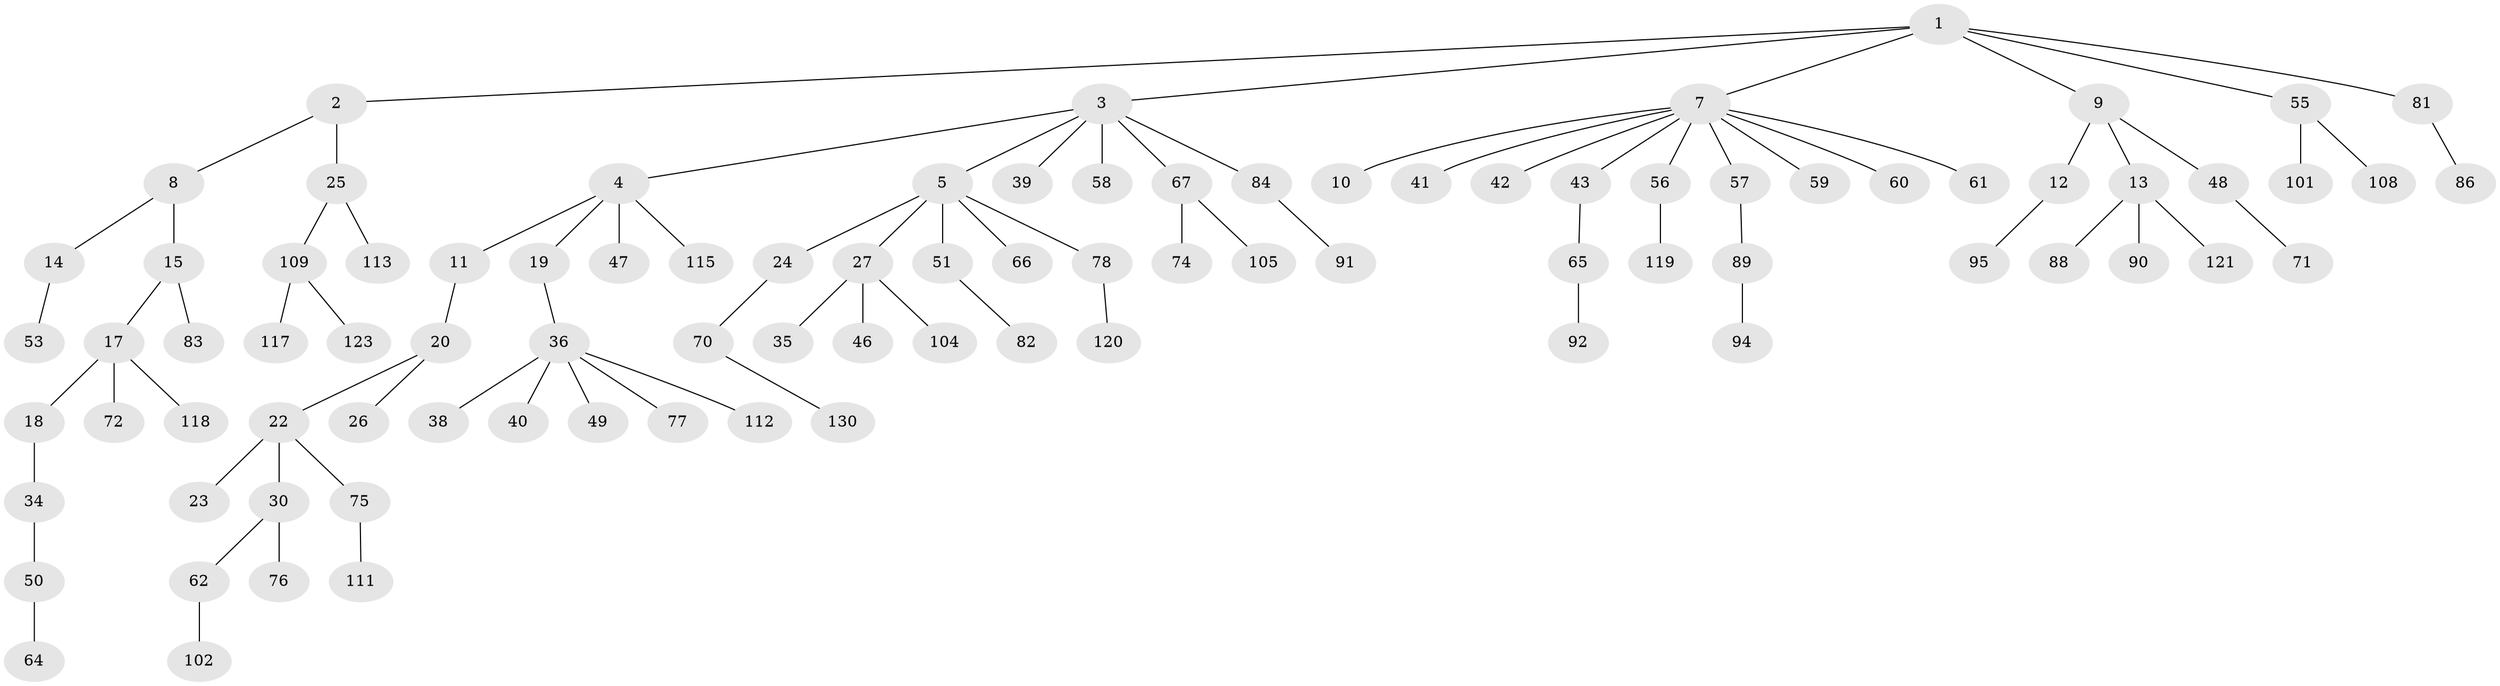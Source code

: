 // Generated by graph-tools (version 1.1) at 2025/52/02/27/25 19:52:10]
// undirected, 90 vertices, 89 edges
graph export_dot {
graph [start="1"]
  node [color=gray90,style=filled];
  1 [super="+68"];
  2;
  3 [super="+6"];
  4 [super="+33"];
  5 [super="+21"];
  7 [super="+29"];
  8 [super="+114"];
  9 [super="+32"];
  10 [super="+132"];
  11 [super="+106"];
  12;
  13 [super="+31"];
  14 [super="+134"];
  15 [super="+16"];
  17 [super="+79"];
  18;
  19;
  20;
  22 [super="+52"];
  23 [super="+98"];
  24;
  25 [super="+131"];
  26 [super="+63"];
  27 [super="+28"];
  30 [super="+45"];
  34 [super="+103"];
  35 [super="+54"];
  36 [super="+37"];
  38 [super="+85"];
  39 [super="+135"];
  40;
  41;
  42;
  43 [super="+44"];
  46;
  47;
  48 [super="+87"];
  49;
  50 [super="+69"];
  51 [super="+110"];
  53 [super="+107"];
  55 [super="+97"];
  56;
  57;
  58;
  59;
  60;
  61;
  62;
  64;
  65 [super="+80"];
  66 [super="+126"];
  67 [super="+96"];
  70 [super="+128"];
  71;
  72 [super="+73"];
  74;
  75;
  76;
  77;
  78 [super="+116"];
  81;
  82 [super="+122"];
  83;
  84;
  86;
  88 [super="+93"];
  89 [super="+100"];
  90;
  91 [super="+99"];
  92;
  94;
  95;
  101 [super="+127"];
  102 [super="+125"];
  104;
  105;
  108;
  109 [super="+136"];
  111;
  112;
  113 [super="+129"];
  115;
  117;
  118;
  119 [super="+133"];
  120 [super="+124"];
  121;
  123;
  130;
  1 -- 2;
  1 -- 3;
  1 -- 7;
  1 -- 9;
  1 -- 55;
  1 -- 81;
  2 -- 8;
  2 -- 25;
  3 -- 4;
  3 -- 5;
  3 -- 39;
  3 -- 58;
  3 -- 67;
  3 -- 84;
  4 -- 11;
  4 -- 19;
  4 -- 115;
  4 -- 47;
  5 -- 24;
  5 -- 51;
  5 -- 66;
  5 -- 78;
  5 -- 27;
  7 -- 10;
  7 -- 41;
  7 -- 42;
  7 -- 43;
  7 -- 56;
  7 -- 57;
  7 -- 59;
  7 -- 60;
  7 -- 61;
  8 -- 14;
  8 -- 15;
  9 -- 12;
  9 -- 13;
  9 -- 48;
  11 -- 20;
  12 -- 95;
  13 -- 88;
  13 -- 121;
  13 -- 90;
  14 -- 53;
  15 -- 17;
  15 -- 83;
  17 -- 18;
  17 -- 72;
  17 -- 118;
  18 -- 34;
  19 -- 36;
  20 -- 22;
  20 -- 26;
  22 -- 23;
  22 -- 30;
  22 -- 75;
  24 -- 70;
  25 -- 109;
  25 -- 113;
  27 -- 104;
  27 -- 35;
  27 -- 46;
  30 -- 62;
  30 -- 76;
  34 -- 50;
  36 -- 38;
  36 -- 112;
  36 -- 49;
  36 -- 40;
  36 -- 77;
  43 -- 65;
  48 -- 71;
  50 -- 64;
  51 -- 82;
  55 -- 101;
  55 -- 108;
  56 -- 119;
  57 -- 89;
  62 -- 102;
  65 -- 92;
  67 -- 74;
  67 -- 105;
  70 -- 130;
  75 -- 111;
  78 -- 120;
  81 -- 86;
  84 -- 91;
  89 -- 94;
  109 -- 117;
  109 -- 123;
}
